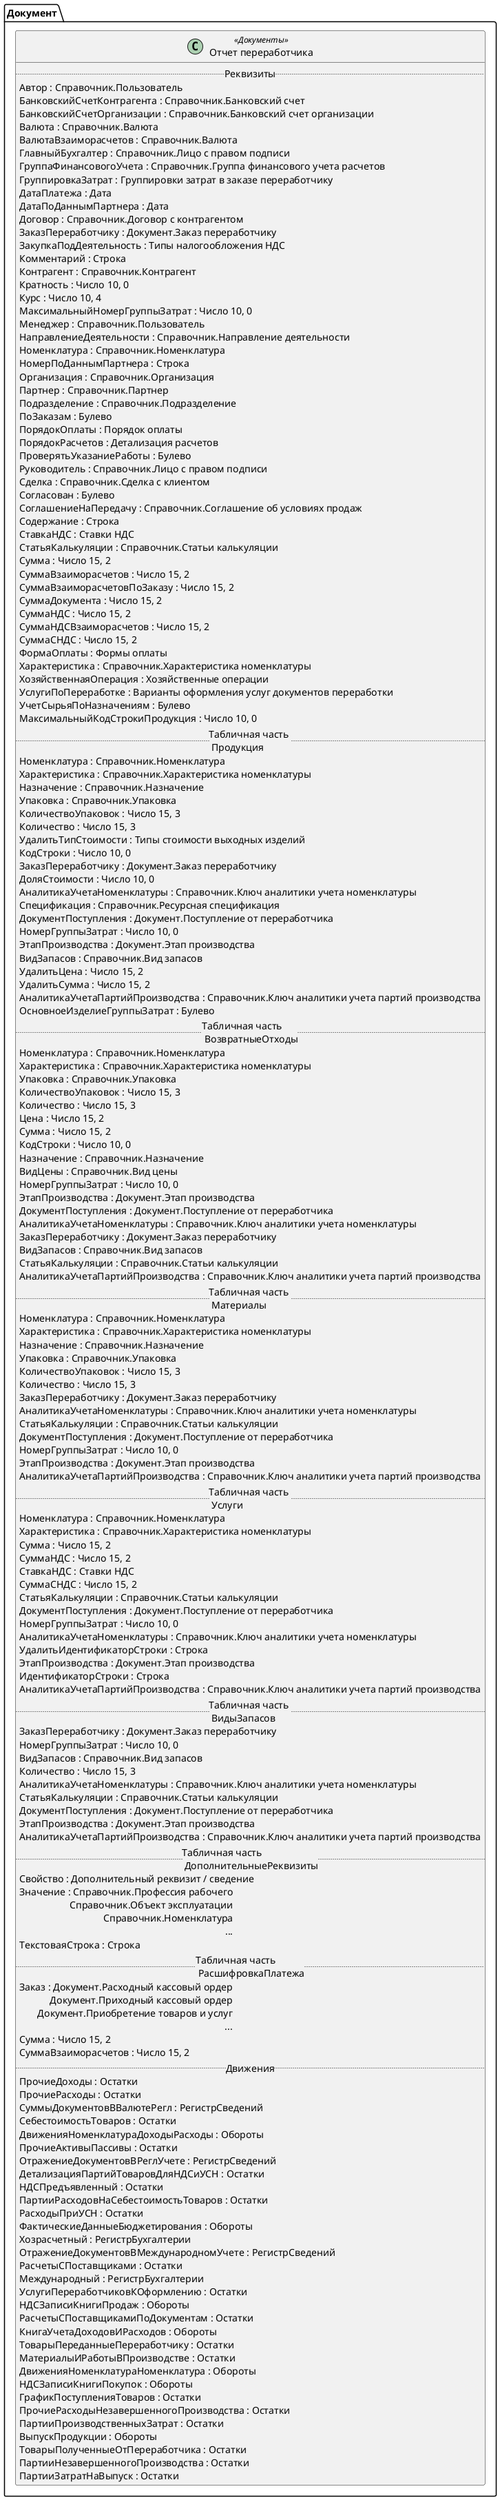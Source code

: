﻿@startuml ОтчетПереработчика
'!include templates.wsd
'..\include templates.wsd
class Документ.ОтчетПереработчика as "Отчет переработчика" <<Документы>>
{
..Реквизиты..
Автор : Справочник.Пользователь
БанковскийСчетКонтрагента : Справочник.Банковский счет
БанковскийСчетОрганизации : Справочник.Банковский счет организации
Валюта : Справочник.Валюта
ВалютаВзаиморасчетов : Справочник.Валюта
ГлавныйБухгалтер : Справочник.Лицо с правом подписи
ГруппаФинансовогоУчета : Справочник.Группа финансового учета расчетов
ГруппировкаЗатрат : Группировки затрат в заказе переработчику
ДатаПлатежа : Дата
ДатаПоДаннымПартнера : Дата
Договор : Справочник.Договор с контрагентом
ЗаказПереработчику : Документ.Заказ переработчику
ЗакупкаПодДеятельность : Типы налогообложения НДС
Комментарий : Строка
Контрагент : Справочник.Контрагент
Кратность : Число 10, 0
Курс : Число 10, 4
МаксимальныйНомерГруппыЗатрат : Число 10, 0
Менеджер : Справочник.Пользователь
НаправлениеДеятельности : Справочник.Направление деятельности
Номенклатура : Справочник.Номенклатура
НомерПоДаннымПартнера : Строка
Организация : Справочник.Организация
Партнер : Справочник.Партнер
Подразделение : Справочник.Подразделение
ПоЗаказам : Булево
ПорядокОплаты : Порядок оплаты
ПорядокРасчетов : Детализация расчетов
ПроверятьУказаниеРаботы : Булево
Руководитель : Справочник.Лицо с правом подписи
Сделка : Справочник.Сделка с клиентом
Согласован : Булево
СоглашениеНаПередачу : Справочник.Соглашение об условиях продаж
Содержание : Строка
СтавкаНДС : Ставки НДС
СтатьяКалькуляции : Справочник.Статьи калькуляции
Сумма : Число 15, 2
СуммаВзаиморасчетов : Число 15, 2
СуммаВзаиморасчетовПоЗаказу : Число 15, 2
СуммаДокумента : Число 15, 2
СуммаНДС : Число 15, 2
СуммаНДСВзаиморасчетов : Число 15, 2
СуммаСНДС : Число 15, 2
ФормаОплаты : Формы оплаты
Характеристика : Справочник.Характеристика номенклатуры
ХозяйственнаяОперация : Хозяйственные операции
УслугиПоПереработке : Варианты оформления услуг документов переработки
УчетСырьяПоНазначениям : Булево
МаксимальныйКодСтрокиПродукция : Число 10, 0
..Табличная часть \n Продукция..
Номенклатура : Справочник.Номенклатура
Характеристика : Справочник.Характеристика номенклатуры
Назначение : Справочник.Назначение
Упаковка : Справочник.Упаковка
КоличествоУпаковок : Число 15, 3
Количество : Число 15, 3
УдалитьТипСтоимости : Типы стоимости выходных изделий
КодСтроки : Число 10, 0
ЗаказПереработчику : Документ.Заказ переработчику
ДоляСтоимости : Число 10, 0
АналитикаУчетаНоменклатуры : Справочник.Ключ аналитики учета номенклатуры
Спецификация : Справочник.Ресурсная спецификация
ДокументПоступления : Документ.Поступление от переработчика
НомерГруппыЗатрат : Число 10, 0
ЭтапПроизводства : Документ.Этап производства
ВидЗапасов : Справочник.Вид запасов
УдалитьЦена : Число 15, 2
УдалитьСумма : Число 15, 2
АналитикаУчетаПартийПроизводства : Справочник.Ключ аналитики учета партий производства
ОсновноеИзделиеГруппыЗатрат : Булево
..Табличная часть \n ВозвратныеОтходы..
Номенклатура : Справочник.Номенклатура
Характеристика : Справочник.Характеристика номенклатуры
Упаковка : Справочник.Упаковка
КоличествоУпаковок : Число 15, 3
Количество : Число 15, 3
Цена : Число 15, 2
Сумма : Число 15, 2
КодСтроки : Число 10, 0
Назначение : Справочник.Назначение
ВидЦены : Справочник.Вид цены
НомерГруппыЗатрат : Число 10, 0
ЭтапПроизводства : Документ.Этап производства
ДокументПоступления : Документ.Поступление от переработчика
АналитикаУчетаНоменклатуры : Справочник.Ключ аналитики учета номенклатуры
ЗаказПереработчику : Документ.Заказ переработчику
ВидЗапасов : Справочник.Вид запасов
СтатьяКалькуляции : Справочник.Статьи калькуляции
АналитикаУчетаПартийПроизводства : Справочник.Ключ аналитики учета партий производства
..Табличная часть \n Материалы..
Номенклатура : Справочник.Номенклатура
Характеристика : Справочник.Характеристика номенклатуры
Назначение : Справочник.Назначение
Упаковка : Справочник.Упаковка
КоличествоУпаковок : Число 15, 3
Количество : Число 15, 3
ЗаказПереработчику : Документ.Заказ переработчику
АналитикаУчетаНоменклатуры : Справочник.Ключ аналитики учета номенклатуры
СтатьяКалькуляции : Справочник.Статьи калькуляции
ДокументПоступления : Документ.Поступление от переработчика
НомерГруппыЗатрат : Число 10, 0
ЭтапПроизводства : Документ.Этап производства
АналитикаУчетаПартийПроизводства : Справочник.Ключ аналитики учета партий производства
..Табличная часть \n Услуги..
Номенклатура : Справочник.Номенклатура
Характеристика : Справочник.Характеристика номенклатуры
Сумма : Число 15, 2
СуммаНДС : Число 15, 2
СтавкаНДС : Ставки НДС
СуммаСНДС : Число 15, 2
СтатьяКалькуляции : Справочник.Статьи калькуляции
ДокументПоступления : Документ.Поступление от переработчика
НомерГруппыЗатрат : Число 10, 0
АналитикаУчетаНоменклатуры : Справочник.Ключ аналитики учета номенклатуры
УдалитьИдентификаторСтроки : Строка
ЭтапПроизводства : Документ.Этап производства
ИдентификаторСтроки : Строка
АналитикаУчетаПартийПроизводства : Справочник.Ключ аналитики учета партий производства
..Табличная часть \n ВидыЗапасов..
ЗаказПереработчику : Документ.Заказ переработчику
НомерГруппыЗатрат : Число 10, 0
ВидЗапасов : Справочник.Вид запасов
Количество : Число 15, 3
АналитикаУчетаНоменклатуры : Справочник.Ключ аналитики учета номенклатуры
СтатьяКалькуляции : Справочник.Статьи калькуляции
ДокументПоступления : Документ.Поступление от переработчика
ЭтапПроизводства : Документ.Этап производства
АналитикаУчетаПартийПроизводства : Справочник.Ключ аналитики учета партий производства
..Табличная часть \n ДополнительныеРеквизиты..
Свойство : Дополнительный реквизит / сведение
Значение : Справочник.Профессия рабочего\rСправочник.Объект эксплуатации\rСправочник.Номенклатура\r...
ТекстоваяСтрока : Строка
..Табличная часть \n РасшифровкаПлатежа..
Заказ : Документ.Расходный кассовый ордер\rДокумент.Приходный кассовый ордер\rДокумент.Приобретение товаров и услуг\r...
Сумма : Число 15, 2
СуммаВзаиморасчетов : Число 15, 2
..Движения..
ПрочиеДоходы : Остатки
ПрочиеРасходы : Остатки
СуммыДокументовВВалютеРегл : РегистрСведений
СебестоимостьТоваров : Остатки
ДвиженияНоменклатураДоходыРасходы : Обороты
ПрочиеАктивыПассивы : Остатки
ОтражениеДокументовВРеглУчете : РегистрСведений
ДетализацияПартийТоваровДляНДСиУСН : Остатки
НДСПредъявленный : Остатки
ПартииРасходовНаСебестоимостьТоваров : Остатки
РасходыПриУСН : Остатки
ФактическиеДанныеБюджетирования : Обороты
Хозрасчетный : РегистрБухгалтерии
ОтражениеДокументовВМеждународномУчете : РегистрСведений
РасчетыСПоставщиками : Остатки
Международный : РегистрБухгалтерии
УслугиПереработчиковКОформлению : Остатки
НДСЗаписиКнигиПродаж : Обороты
РасчетыСПоставщикамиПоДокументам : Остатки
КнигаУчетаДоходовИРасходов : Обороты
ТоварыПереданныеПереработчику : Остатки
МатериалыИРаботыВПроизводстве : Остатки
ДвиженияНоменклатураНоменклатура : Обороты
НДСЗаписиКнигиПокупок : Обороты
ГрафикПоступленияТоваров : Остатки
ПрочиеРасходыНезавершенногоПроизводства : Остатки
ПартииПроизводственныхЗатрат : Остатки
ВыпускПродукции : Обороты
ТоварыПолученныеОтПереработчика : Остатки
ПартииНезавершенногоПроизводства : Остатки
ПартииЗатратНаВыпуск : Остатки
}
@enduml
